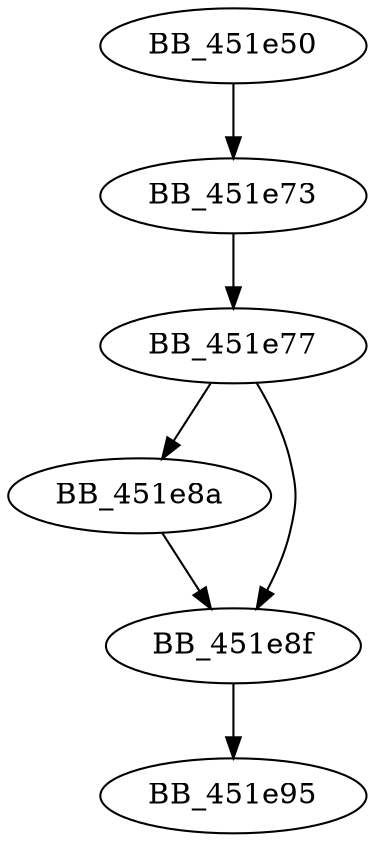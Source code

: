 DiGraph sub_451E50{
BB_451e50->BB_451e73
BB_451e73->BB_451e77
BB_451e77->BB_451e8a
BB_451e77->BB_451e8f
BB_451e8a->BB_451e8f
BB_451e8f->BB_451e95
}
